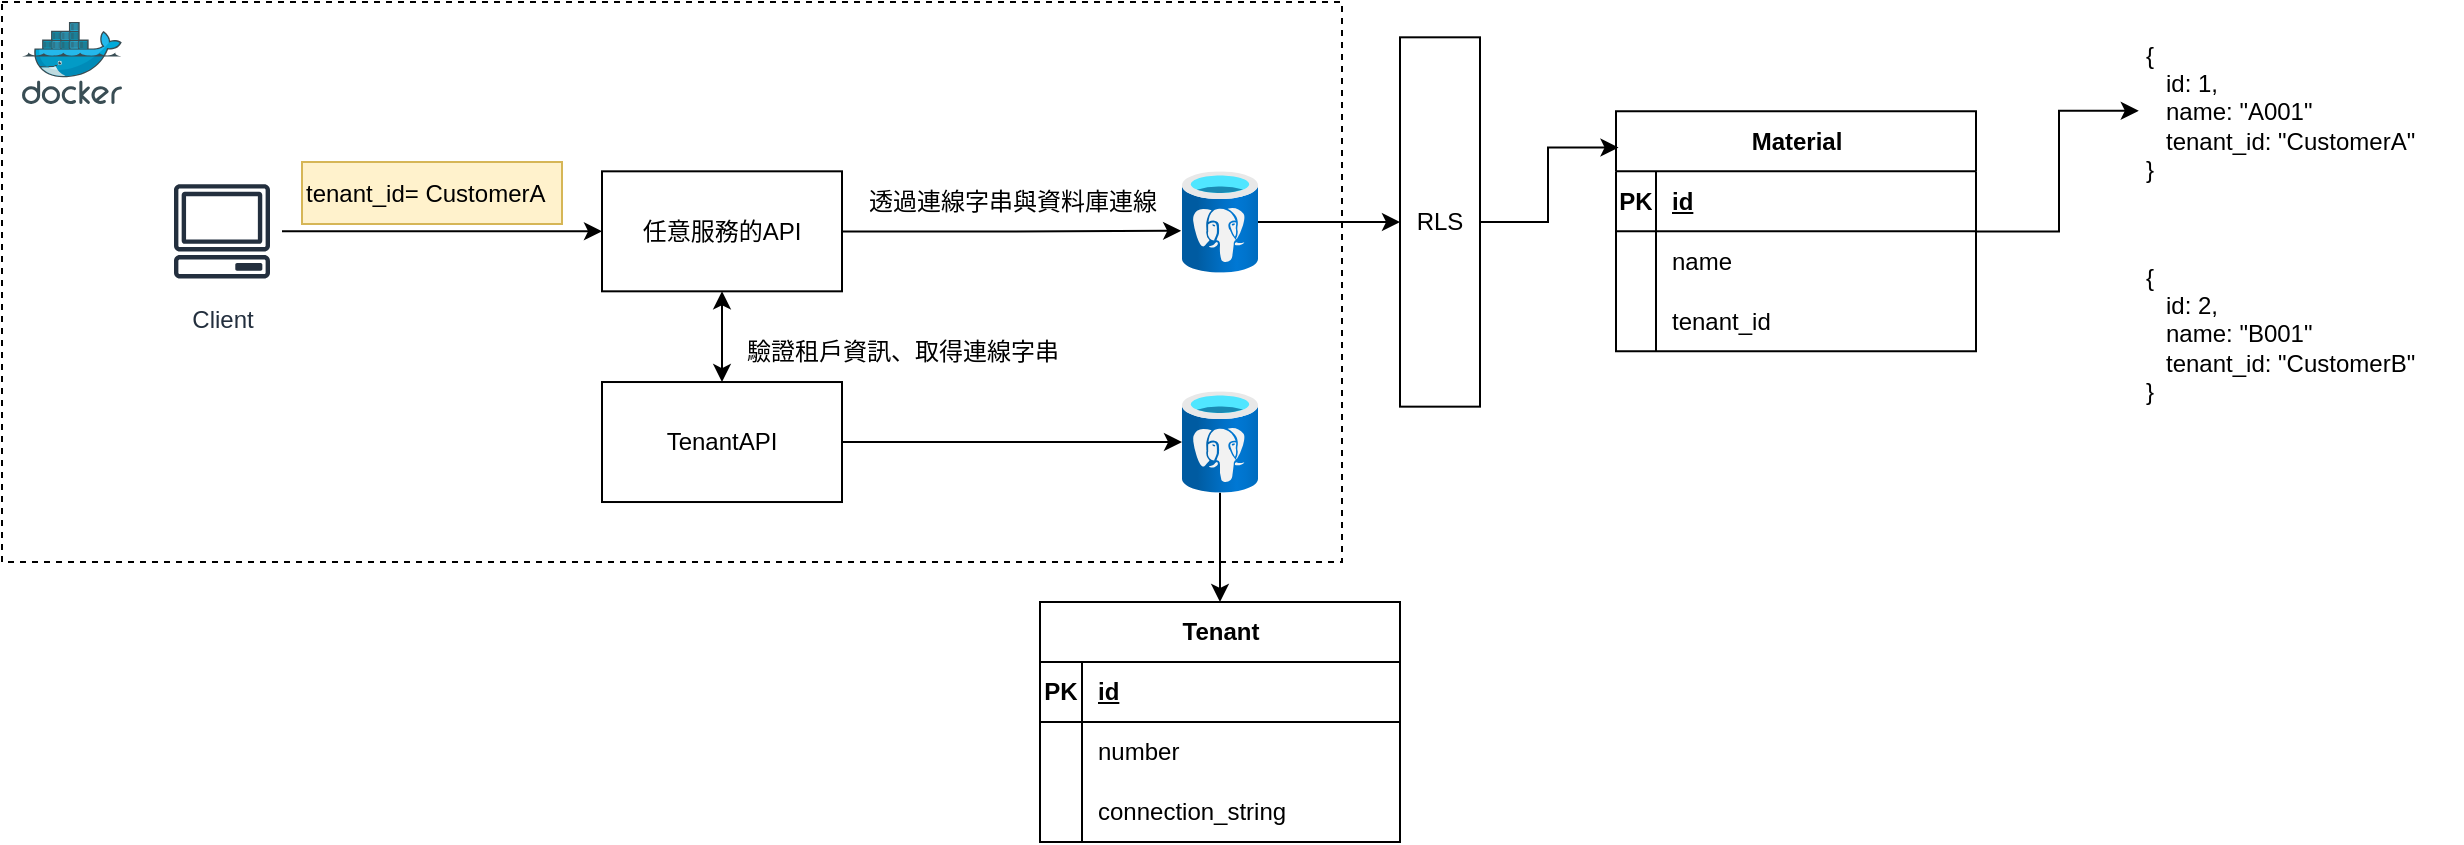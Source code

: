 <mxfile version="22.1.11" type="device">
  <diagram name="第 1 页" id="GDjELXkGRmo23KiVc8O1">
    <mxGraphModel dx="1226" dy="614" grid="1" gridSize="10" guides="1" tooltips="1" connect="1" arrows="1" fold="1" page="1" pageScale="1" pageWidth="827" pageHeight="1169" math="0" shadow="0">
      <root>
        <mxCell id="0" />
        <mxCell id="1" parent="0" />
        <mxCell id="PBOLzvun1pL5uSBel4q--3" value="" style="rounded=0;whiteSpace=wrap;html=1;dashed=1;movable=1;resizable=1;rotatable=1;deletable=1;editable=1;locked=0;connectable=1;" vertex="1" parent="1">
          <mxGeometry x="20" y="50" width="670" height="280" as="geometry" />
        </mxCell>
        <mxCell id="PBOLzvun1pL5uSBel4q--16" style="edgeStyle=orthogonalEdgeStyle;rounded=0;orthogonalLoop=1;jettySize=auto;html=1;entryX=0.5;entryY=0;entryDx=0;entryDy=0;startArrow=classic;startFill=1;" edge="1" parent="1" source="PBOLzvun1pL5uSBel4q--1" target="PBOLzvun1pL5uSBel4q--2">
          <mxGeometry relative="1" as="geometry" />
        </mxCell>
        <mxCell id="PBOLzvun1pL5uSBel4q--1" value="任意服務的API" style="rounded=0;whiteSpace=wrap;html=1;" vertex="1" parent="1">
          <mxGeometry x="320" y="134.66" width="120" height="60" as="geometry" />
        </mxCell>
        <mxCell id="PBOLzvun1pL5uSBel4q--10" style="edgeStyle=orthogonalEdgeStyle;rounded=0;orthogonalLoop=1;jettySize=auto;html=1;" edge="1" parent="1" source="PBOLzvun1pL5uSBel4q--2" target="PBOLzvun1pL5uSBel4q--8">
          <mxGeometry relative="1" as="geometry" />
        </mxCell>
        <mxCell id="PBOLzvun1pL5uSBel4q--2" value="TenantAPI" style="rounded=0;whiteSpace=wrap;html=1;" vertex="1" parent="1">
          <mxGeometry x="320" y="240.01" width="120" height="60" as="geometry" />
        </mxCell>
        <mxCell id="PBOLzvun1pL5uSBel4q--4" value="" style="image;sketch=0;aspect=fixed;html=1;points=[];align=center;fontSize=12;image=img/lib/mscae/Docker.svg;" vertex="1" parent="1">
          <mxGeometry x="30" y="60" width="50" height="41" as="geometry" />
        </mxCell>
        <mxCell id="PBOLzvun1pL5uSBel4q--67" style="edgeStyle=orthogonalEdgeStyle;rounded=0;orthogonalLoop=1;jettySize=auto;html=1;entryX=0;entryY=0.5;entryDx=0;entryDy=0;" edge="1" parent="1" source="PBOLzvun1pL5uSBel4q--5" target="PBOLzvun1pL5uSBel4q--66">
          <mxGeometry relative="1" as="geometry" />
        </mxCell>
        <mxCell id="PBOLzvun1pL5uSBel4q--5" value="" style="image;aspect=fixed;html=1;points=[];align=center;fontSize=12;image=img/lib/azure2/databases/Azure_Database_PostgreSQL_Server.svg;" vertex="1" parent="1">
          <mxGeometry x="610" y="134.66" width="38" height="50.67" as="geometry" />
        </mxCell>
        <mxCell id="PBOLzvun1pL5uSBel4q--7" style="edgeStyle=orthogonalEdgeStyle;rounded=0;orthogonalLoop=1;jettySize=auto;html=1;entryX=-0.011;entryY=0.587;entryDx=0;entryDy=0;entryPerimeter=0;" edge="1" parent="1" source="PBOLzvun1pL5uSBel4q--1" target="PBOLzvun1pL5uSBel4q--5">
          <mxGeometry relative="1" as="geometry" />
        </mxCell>
        <mxCell id="PBOLzvun1pL5uSBel4q--32" style="edgeStyle=orthogonalEdgeStyle;rounded=0;orthogonalLoop=1;jettySize=auto;html=1;entryX=0.5;entryY=0;entryDx=0;entryDy=0;" edge="1" parent="1" source="PBOLzvun1pL5uSBel4q--8" target="PBOLzvun1pL5uSBel4q--19">
          <mxGeometry relative="1" as="geometry" />
        </mxCell>
        <mxCell id="PBOLzvun1pL5uSBel4q--8" value="" style="image;aspect=fixed;html=1;points=[];align=center;fontSize=12;image=img/lib/azure2/databases/Azure_Database_PostgreSQL_Server.svg;" vertex="1" parent="1">
          <mxGeometry x="610" y="244.67" width="38" height="50.67" as="geometry" />
        </mxCell>
        <mxCell id="PBOLzvun1pL5uSBel4q--12" style="edgeStyle=orthogonalEdgeStyle;rounded=0;orthogonalLoop=1;jettySize=auto;html=1;entryX=0;entryY=0.5;entryDx=0;entryDy=0;" edge="1" parent="1" source="PBOLzvun1pL5uSBel4q--11" target="PBOLzvun1pL5uSBel4q--1">
          <mxGeometry relative="1" as="geometry" />
        </mxCell>
        <mxCell id="PBOLzvun1pL5uSBel4q--11" value="Client" style="sketch=0;outlineConnect=0;fontColor=#232F3E;gradientColor=none;strokeColor=#232F3E;fillColor=#ffffff;dashed=0;verticalLabelPosition=bottom;verticalAlign=top;align=center;html=1;fontSize=12;fontStyle=0;aspect=fixed;shape=mxgraph.aws4.resourceIcon;resIcon=mxgraph.aws4.client;" vertex="1" parent="1">
          <mxGeometry x="100" y="134.66" width="60" height="60" as="geometry" />
        </mxCell>
        <mxCell id="PBOLzvun1pL5uSBel4q--14" value="tenant_id=&amp;nbsp;CustomerA" style="rounded=0;whiteSpace=wrap;html=1;fillColor=#fff2cc;strokeColor=#d6b656;align=left;" vertex="1" parent="1">
          <mxGeometry x="170" y="130" width="130" height="31" as="geometry" />
        </mxCell>
        <mxCell id="PBOLzvun1pL5uSBel4q--19" value="Tenant" style="shape=table;startSize=30;container=1;collapsible=1;childLayout=tableLayout;fixedRows=1;rowLines=0;fontStyle=1;align=center;resizeLast=1;html=1;" vertex="1" parent="1">
          <mxGeometry x="539" y="350" width="180" height="120" as="geometry" />
        </mxCell>
        <mxCell id="PBOLzvun1pL5uSBel4q--20" value="" style="shape=tableRow;horizontal=0;startSize=0;swimlaneHead=0;swimlaneBody=0;fillColor=none;collapsible=0;dropTarget=0;points=[[0,0.5],[1,0.5]];portConstraint=eastwest;top=0;left=0;right=0;bottom=1;" vertex="1" parent="PBOLzvun1pL5uSBel4q--19">
          <mxGeometry y="30" width="180" height="30" as="geometry" />
        </mxCell>
        <mxCell id="PBOLzvun1pL5uSBel4q--21" value="PK" style="shape=partialRectangle;connectable=0;fillColor=none;top=0;left=0;bottom=0;right=0;fontStyle=1;overflow=hidden;whiteSpace=wrap;html=1;" vertex="1" parent="PBOLzvun1pL5uSBel4q--20">
          <mxGeometry width="21" height="30" as="geometry">
            <mxRectangle width="21" height="30" as="alternateBounds" />
          </mxGeometry>
        </mxCell>
        <mxCell id="PBOLzvun1pL5uSBel4q--22" value="id" style="shape=partialRectangle;connectable=0;fillColor=none;top=0;left=0;bottom=0;right=0;align=left;spacingLeft=6;fontStyle=5;overflow=hidden;whiteSpace=wrap;html=1;" vertex="1" parent="PBOLzvun1pL5uSBel4q--20">
          <mxGeometry x="21" width="159" height="30" as="geometry">
            <mxRectangle width="159" height="30" as="alternateBounds" />
          </mxGeometry>
        </mxCell>
        <mxCell id="PBOLzvun1pL5uSBel4q--23" value="" style="shape=tableRow;horizontal=0;startSize=0;swimlaneHead=0;swimlaneBody=0;fillColor=none;collapsible=0;dropTarget=0;points=[[0,0.5],[1,0.5]];portConstraint=eastwest;top=0;left=0;right=0;bottom=0;" vertex="1" parent="PBOLzvun1pL5uSBel4q--19">
          <mxGeometry y="60" width="180" height="30" as="geometry" />
        </mxCell>
        <mxCell id="PBOLzvun1pL5uSBel4q--24" value="" style="shape=partialRectangle;connectable=0;fillColor=none;top=0;left=0;bottom=0;right=0;editable=1;overflow=hidden;whiteSpace=wrap;html=1;" vertex="1" parent="PBOLzvun1pL5uSBel4q--23">
          <mxGeometry width="21" height="30" as="geometry">
            <mxRectangle width="21" height="30" as="alternateBounds" />
          </mxGeometry>
        </mxCell>
        <mxCell id="PBOLzvun1pL5uSBel4q--25" value="number" style="shape=partialRectangle;connectable=0;fillColor=none;top=0;left=0;bottom=0;right=0;align=left;spacingLeft=6;overflow=hidden;whiteSpace=wrap;html=1;" vertex="1" parent="PBOLzvun1pL5uSBel4q--23">
          <mxGeometry x="21" width="159" height="30" as="geometry">
            <mxRectangle width="159" height="30" as="alternateBounds" />
          </mxGeometry>
        </mxCell>
        <mxCell id="PBOLzvun1pL5uSBel4q--26" value="" style="shape=tableRow;horizontal=0;startSize=0;swimlaneHead=0;swimlaneBody=0;fillColor=none;collapsible=0;dropTarget=0;points=[[0,0.5],[1,0.5]];portConstraint=eastwest;top=0;left=0;right=0;bottom=0;" vertex="1" parent="PBOLzvun1pL5uSBel4q--19">
          <mxGeometry y="90" width="180" height="30" as="geometry" />
        </mxCell>
        <mxCell id="PBOLzvun1pL5uSBel4q--27" value="" style="shape=partialRectangle;connectable=0;fillColor=none;top=0;left=0;bottom=0;right=0;editable=1;overflow=hidden;whiteSpace=wrap;html=1;" vertex="1" parent="PBOLzvun1pL5uSBel4q--26">
          <mxGeometry width="21" height="30" as="geometry">
            <mxRectangle width="21" height="30" as="alternateBounds" />
          </mxGeometry>
        </mxCell>
        <mxCell id="PBOLzvun1pL5uSBel4q--28" value="connection_string" style="shape=partialRectangle;connectable=0;fillColor=none;top=0;left=0;bottom=0;right=0;align=left;spacingLeft=6;overflow=hidden;whiteSpace=wrap;html=1;" vertex="1" parent="PBOLzvun1pL5uSBel4q--26">
          <mxGeometry x="21" width="159" height="30" as="geometry">
            <mxRectangle width="159" height="30" as="alternateBounds" />
          </mxGeometry>
        </mxCell>
        <mxCell id="PBOLzvun1pL5uSBel4q--33" value="驗證租戶資訊、取得連線字串" style="text;html=1;align=center;verticalAlign=middle;resizable=0;points=[];autosize=1;strokeColor=none;fillColor=none;" vertex="1" parent="1">
          <mxGeometry x="380" y="210.01" width="180" height="30" as="geometry" />
        </mxCell>
        <mxCell id="PBOLzvun1pL5uSBel4q--34" value="&lt;font style=&quot;font-size: 12px;&quot;&gt;透過連線字串與資料庫連線&lt;br&gt;&lt;/font&gt;" style="text;html=1;align=center;verticalAlign=middle;resizable=0;points=[];autosize=1;strokeColor=none;fillColor=none;" vertex="1" parent="1">
          <mxGeometry x="440" y="134.66" width="170" height="30" as="geometry" />
        </mxCell>
        <mxCell id="PBOLzvun1pL5uSBel4q--35" value="Material" style="shape=table;startSize=30;container=1;collapsible=1;childLayout=tableLayout;fixedRows=1;rowLines=0;fontStyle=1;align=center;resizeLast=1;html=1;" vertex="1" parent="1">
          <mxGeometry x="827" y="104.66" width="180" height="120" as="geometry" />
        </mxCell>
        <mxCell id="PBOLzvun1pL5uSBel4q--36" value="" style="shape=tableRow;horizontal=0;startSize=0;swimlaneHead=0;swimlaneBody=0;fillColor=none;collapsible=0;dropTarget=0;points=[[0,0.5],[1,0.5]];portConstraint=eastwest;top=0;left=0;right=0;bottom=1;" vertex="1" parent="PBOLzvun1pL5uSBel4q--35">
          <mxGeometry y="30" width="180" height="30" as="geometry" />
        </mxCell>
        <mxCell id="PBOLzvun1pL5uSBel4q--37" value="PK" style="shape=partialRectangle;connectable=0;fillColor=none;top=0;left=0;bottom=0;right=0;fontStyle=1;overflow=hidden;whiteSpace=wrap;html=1;" vertex="1" parent="PBOLzvun1pL5uSBel4q--36">
          <mxGeometry width="20" height="30" as="geometry">
            <mxRectangle width="20" height="30" as="alternateBounds" />
          </mxGeometry>
        </mxCell>
        <mxCell id="PBOLzvun1pL5uSBel4q--38" value="id" style="shape=partialRectangle;connectable=0;fillColor=none;top=0;left=0;bottom=0;right=0;align=left;spacingLeft=6;fontStyle=5;overflow=hidden;whiteSpace=wrap;html=1;" vertex="1" parent="PBOLzvun1pL5uSBel4q--36">
          <mxGeometry x="20" width="160" height="30" as="geometry">
            <mxRectangle width="160" height="30" as="alternateBounds" />
          </mxGeometry>
        </mxCell>
        <mxCell id="PBOLzvun1pL5uSBel4q--39" value="" style="shape=tableRow;horizontal=0;startSize=0;swimlaneHead=0;swimlaneBody=0;fillColor=none;collapsible=0;dropTarget=0;points=[[0,0.5],[1,0.5]];portConstraint=eastwest;top=0;left=0;right=0;bottom=0;" vertex="1" parent="PBOLzvun1pL5uSBel4q--35">
          <mxGeometry y="60" width="180" height="30" as="geometry" />
        </mxCell>
        <mxCell id="PBOLzvun1pL5uSBel4q--40" value="" style="shape=partialRectangle;connectable=0;fillColor=none;top=0;left=0;bottom=0;right=0;editable=1;overflow=hidden;whiteSpace=wrap;html=1;" vertex="1" parent="PBOLzvun1pL5uSBel4q--39">
          <mxGeometry width="20" height="30" as="geometry">
            <mxRectangle width="20" height="30" as="alternateBounds" />
          </mxGeometry>
        </mxCell>
        <mxCell id="PBOLzvun1pL5uSBel4q--41" value="name" style="shape=partialRectangle;connectable=0;fillColor=none;top=0;left=0;bottom=0;right=0;align=left;spacingLeft=6;overflow=hidden;whiteSpace=wrap;html=1;" vertex="1" parent="PBOLzvun1pL5uSBel4q--39">
          <mxGeometry x="20" width="160" height="30" as="geometry">
            <mxRectangle width="160" height="30" as="alternateBounds" />
          </mxGeometry>
        </mxCell>
        <mxCell id="PBOLzvun1pL5uSBel4q--42" value="" style="shape=tableRow;horizontal=0;startSize=0;swimlaneHead=0;swimlaneBody=0;fillColor=none;collapsible=0;dropTarget=0;points=[[0,0.5],[1,0.5]];portConstraint=eastwest;top=0;left=0;right=0;bottom=0;" vertex="1" parent="PBOLzvun1pL5uSBel4q--35">
          <mxGeometry y="90" width="180" height="30" as="geometry" />
        </mxCell>
        <mxCell id="PBOLzvun1pL5uSBel4q--43" value="" style="shape=partialRectangle;connectable=0;fillColor=none;top=0;left=0;bottom=0;right=0;editable=1;overflow=hidden;whiteSpace=wrap;html=1;" vertex="1" parent="PBOLzvun1pL5uSBel4q--42">
          <mxGeometry width="20" height="30" as="geometry">
            <mxRectangle width="20" height="30" as="alternateBounds" />
          </mxGeometry>
        </mxCell>
        <mxCell id="PBOLzvun1pL5uSBel4q--44" value="tenant_id" style="shape=partialRectangle;connectable=0;fillColor=none;top=0;left=0;bottom=0;right=0;align=left;spacingLeft=6;overflow=hidden;whiteSpace=wrap;html=1;" vertex="1" parent="PBOLzvun1pL5uSBel4q--42">
          <mxGeometry x="20" width="160" height="30" as="geometry">
            <mxRectangle width="160" height="30" as="alternateBounds" />
          </mxGeometry>
        </mxCell>
        <mxCell id="PBOLzvun1pL5uSBel4q--61" value="{&lt;br&gt;&amp;nbsp; &amp;nbsp;id: 1,&lt;br&gt;&amp;nbsp; &amp;nbsp;name: &quot;A001&quot;&lt;br&gt;&amp;nbsp; &amp;nbsp;tenant_id: &quot;CustomerA&quot;&lt;br&gt;}" style="text;html=1;align=left;verticalAlign=middle;resizable=0;points=[];autosize=1;strokeColor=none;fillColor=none;" vertex="1" parent="1">
          <mxGeometry x="1090" y="59.5" width="160" height="90" as="geometry" />
        </mxCell>
        <mxCell id="PBOLzvun1pL5uSBel4q--62" value="{&lt;br&gt;&amp;nbsp; &amp;nbsp;id: 2,&lt;br&gt;&amp;nbsp; &amp;nbsp;name: &quot;B001&quot;&lt;br&gt;&amp;nbsp; &amp;nbsp;tenant_id: &quot;CustomerB&quot;&lt;br&gt;}" style="text;html=1;align=left;verticalAlign=middle;resizable=0;points=[];autosize=1;strokeColor=none;fillColor=none;" vertex="1" parent="1">
          <mxGeometry x="1090" y="170.5" width="160" height="90" as="geometry" />
        </mxCell>
        <mxCell id="PBOLzvun1pL5uSBel4q--66" value="RLS" style="rounded=0;whiteSpace=wrap;html=1;" vertex="1" parent="1">
          <mxGeometry x="719" y="67.66" width="40" height="184.67" as="geometry" />
        </mxCell>
        <mxCell id="PBOLzvun1pL5uSBel4q--68" style="edgeStyle=orthogonalEdgeStyle;rounded=0;orthogonalLoop=1;jettySize=auto;html=1;entryX=0.007;entryY=0.151;entryDx=0;entryDy=0;entryPerimeter=0;" edge="1" parent="1" source="PBOLzvun1pL5uSBel4q--66" target="PBOLzvun1pL5uSBel4q--35">
          <mxGeometry relative="1" as="geometry" />
        </mxCell>
        <mxCell id="PBOLzvun1pL5uSBel4q--69" style="edgeStyle=orthogonalEdgeStyle;rounded=0;orthogonalLoop=1;jettySize=auto;html=1;entryX=-0.01;entryY=0.499;entryDx=0;entryDy=0;entryPerimeter=0;" edge="1" parent="1" source="PBOLzvun1pL5uSBel4q--35" target="PBOLzvun1pL5uSBel4q--61">
          <mxGeometry relative="1" as="geometry" />
        </mxCell>
      </root>
    </mxGraphModel>
  </diagram>
</mxfile>
